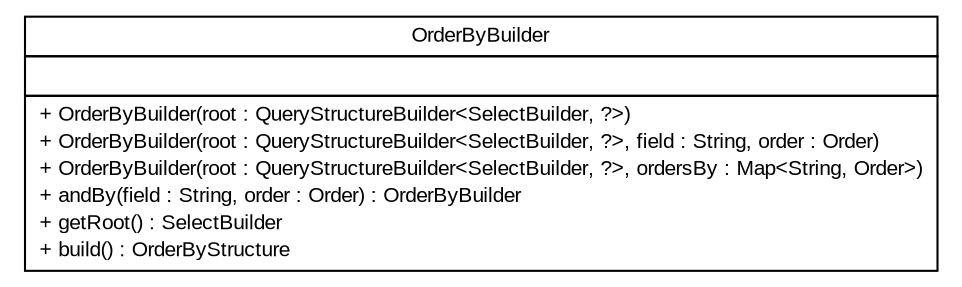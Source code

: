 #!/usr/local/bin/dot
#
# Class diagram 
# Generated by UMLGraph version R5_6 (http://www.umlgraph.org/)
#

digraph G {
	edge [fontname="arial",fontsize=10,labelfontname="arial",labelfontsize=10];
	node [fontname="arial",fontsize=10,shape=plaintext];
	nodesep=0.25;
	ranksep=0.5;
	// br.gov.to.sefaz.persistence.query.builder.sql.select.orderby.OrderByBuilder
	c30565 [label=<<table title="br.gov.to.sefaz.persistence.query.builder.sql.select.orderby.OrderByBuilder" border="0" cellborder="1" cellspacing="0" cellpadding="2" port="p" href="./OrderByBuilder.html">
		<tr><td><table border="0" cellspacing="0" cellpadding="1">
<tr><td align="center" balign="center"> OrderByBuilder </td></tr>
		</table></td></tr>
		<tr><td><table border="0" cellspacing="0" cellpadding="1">
<tr><td align="left" balign="left">  </td></tr>
		</table></td></tr>
		<tr><td><table border="0" cellspacing="0" cellpadding="1">
<tr><td align="left" balign="left"> + OrderByBuilder(root : QueryStructureBuilder&lt;SelectBuilder, ?&gt;) </td></tr>
<tr><td align="left" balign="left"> + OrderByBuilder(root : QueryStructureBuilder&lt;SelectBuilder, ?&gt;, field : String, order : Order) </td></tr>
<tr><td align="left" balign="left"> + OrderByBuilder(root : QueryStructureBuilder&lt;SelectBuilder, ?&gt;, ordersBy : Map&lt;String, Order&gt;) </td></tr>
<tr><td align="left" balign="left"> + andBy(field : String, order : Order) : OrderByBuilder </td></tr>
<tr><td align="left" balign="left"> + getRoot() : SelectBuilder </td></tr>
<tr><td align="left" balign="left"> + build() : OrderByStructure </td></tr>
		</table></td></tr>
		</table>>, URL="./OrderByBuilder.html", fontname="arial", fontcolor="black", fontsize=10.0];
}

